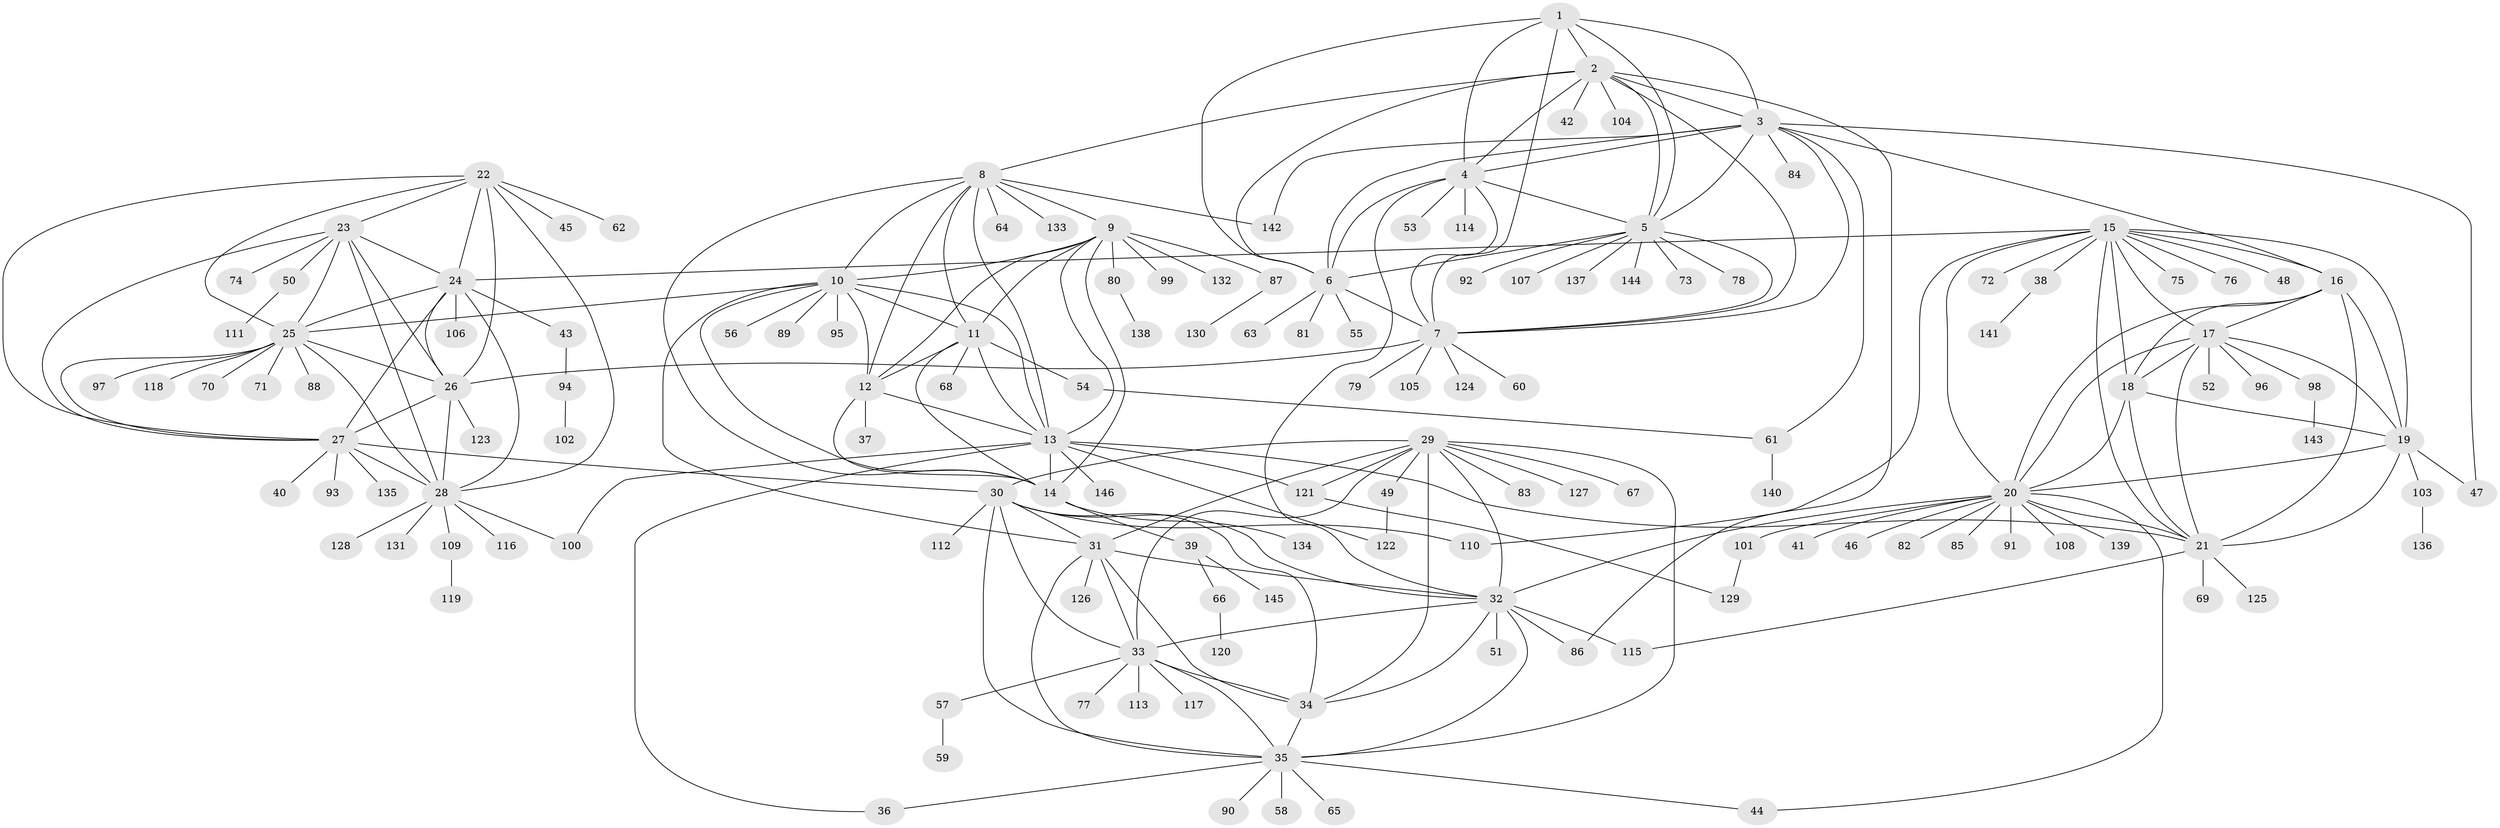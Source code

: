 // coarse degree distribution, {11: 0.038834951456310676, 7: 0.06796116504854369, 9: 0.038834951456310676, 2: 0.1262135922330097, 8: 0.07766990291262135, 1: 0.5825242718446602, 6: 0.02912621359223301, 10: 0.019417475728155338, 3: 0.009708737864077669, 14: 0.009708737864077669}
// Generated by graph-tools (version 1.1) at 2025/37/03/04/25 23:37:45]
// undirected, 146 vertices, 238 edges
graph export_dot {
  node [color=gray90,style=filled];
  1;
  2;
  3;
  4;
  5;
  6;
  7;
  8;
  9;
  10;
  11;
  12;
  13;
  14;
  15;
  16;
  17;
  18;
  19;
  20;
  21;
  22;
  23;
  24;
  25;
  26;
  27;
  28;
  29;
  30;
  31;
  32;
  33;
  34;
  35;
  36;
  37;
  38;
  39;
  40;
  41;
  42;
  43;
  44;
  45;
  46;
  47;
  48;
  49;
  50;
  51;
  52;
  53;
  54;
  55;
  56;
  57;
  58;
  59;
  60;
  61;
  62;
  63;
  64;
  65;
  66;
  67;
  68;
  69;
  70;
  71;
  72;
  73;
  74;
  75;
  76;
  77;
  78;
  79;
  80;
  81;
  82;
  83;
  84;
  85;
  86;
  87;
  88;
  89;
  90;
  91;
  92;
  93;
  94;
  95;
  96;
  97;
  98;
  99;
  100;
  101;
  102;
  103;
  104;
  105;
  106;
  107;
  108;
  109;
  110;
  111;
  112;
  113;
  114;
  115;
  116;
  117;
  118;
  119;
  120;
  121;
  122;
  123;
  124;
  125;
  126;
  127;
  128;
  129;
  130;
  131;
  132;
  133;
  134;
  135;
  136;
  137;
  138;
  139;
  140;
  141;
  142;
  143;
  144;
  145;
  146;
  1 -- 2;
  1 -- 3;
  1 -- 4;
  1 -- 5;
  1 -- 6;
  1 -- 7;
  2 -- 3;
  2 -- 4;
  2 -- 5;
  2 -- 6;
  2 -- 7;
  2 -- 8;
  2 -- 42;
  2 -- 86;
  2 -- 104;
  3 -- 4;
  3 -- 5;
  3 -- 6;
  3 -- 7;
  3 -- 16;
  3 -- 47;
  3 -- 61;
  3 -- 84;
  3 -- 142;
  4 -- 5;
  4 -- 6;
  4 -- 7;
  4 -- 32;
  4 -- 53;
  4 -- 114;
  5 -- 6;
  5 -- 7;
  5 -- 73;
  5 -- 78;
  5 -- 92;
  5 -- 107;
  5 -- 137;
  5 -- 144;
  6 -- 7;
  6 -- 55;
  6 -- 63;
  6 -- 81;
  7 -- 26;
  7 -- 60;
  7 -- 79;
  7 -- 105;
  7 -- 124;
  8 -- 9;
  8 -- 10;
  8 -- 11;
  8 -- 12;
  8 -- 13;
  8 -- 14;
  8 -- 64;
  8 -- 133;
  8 -- 142;
  9 -- 10;
  9 -- 11;
  9 -- 12;
  9 -- 13;
  9 -- 14;
  9 -- 80;
  9 -- 87;
  9 -- 99;
  9 -- 132;
  10 -- 11;
  10 -- 12;
  10 -- 13;
  10 -- 14;
  10 -- 25;
  10 -- 31;
  10 -- 56;
  10 -- 89;
  10 -- 95;
  11 -- 12;
  11 -- 13;
  11 -- 14;
  11 -- 54;
  11 -- 68;
  12 -- 13;
  12 -- 14;
  12 -- 37;
  13 -- 14;
  13 -- 21;
  13 -- 36;
  13 -- 100;
  13 -- 121;
  13 -- 122;
  13 -- 146;
  14 -- 39;
  14 -- 134;
  15 -- 16;
  15 -- 17;
  15 -- 18;
  15 -- 19;
  15 -- 20;
  15 -- 21;
  15 -- 24;
  15 -- 38;
  15 -- 48;
  15 -- 72;
  15 -- 75;
  15 -- 76;
  15 -- 110;
  16 -- 17;
  16 -- 18;
  16 -- 19;
  16 -- 20;
  16 -- 21;
  17 -- 18;
  17 -- 19;
  17 -- 20;
  17 -- 21;
  17 -- 52;
  17 -- 96;
  17 -- 98;
  18 -- 19;
  18 -- 20;
  18 -- 21;
  19 -- 20;
  19 -- 21;
  19 -- 47;
  19 -- 103;
  20 -- 21;
  20 -- 32;
  20 -- 41;
  20 -- 44;
  20 -- 46;
  20 -- 82;
  20 -- 85;
  20 -- 91;
  20 -- 101;
  20 -- 108;
  20 -- 139;
  21 -- 69;
  21 -- 115;
  21 -- 125;
  22 -- 23;
  22 -- 24;
  22 -- 25;
  22 -- 26;
  22 -- 27;
  22 -- 28;
  22 -- 45;
  22 -- 62;
  23 -- 24;
  23 -- 25;
  23 -- 26;
  23 -- 27;
  23 -- 28;
  23 -- 50;
  23 -- 74;
  24 -- 25;
  24 -- 26;
  24 -- 27;
  24 -- 28;
  24 -- 43;
  24 -- 106;
  25 -- 26;
  25 -- 27;
  25 -- 28;
  25 -- 70;
  25 -- 71;
  25 -- 88;
  25 -- 97;
  25 -- 118;
  26 -- 27;
  26 -- 28;
  26 -- 123;
  27 -- 28;
  27 -- 30;
  27 -- 40;
  27 -- 93;
  27 -- 135;
  28 -- 100;
  28 -- 109;
  28 -- 116;
  28 -- 128;
  28 -- 131;
  29 -- 30;
  29 -- 31;
  29 -- 32;
  29 -- 33;
  29 -- 34;
  29 -- 35;
  29 -- 49;
  29 -- 67;
  29 -- 83;
  29 -- 121;
  29 -- 127;
  30 -- 31;
  30 -- 32;
  30 -- 33;
  30 -- 34;
  30 -- 35;
  30 -- 110;
  30 -- 112;
  31 -- 32;
  31 -- 33;
  31 -- 34;
  31 -- 35;
  31 -- 126;
  32 -- 33;
  32 -- 34;
  32 -- 35;
  32 -- 51;
  32 -- 86;
  32 -- 115;
  33 -- 34;
  33 -- 35;
  33 -- 57;
  33 -- 77;
  33 -- 113;
  33 -- 117;
  34 -- 35;
  35 -- 36;
  35 -- 44;
  35 -- 58;
  35 -- 65;
  35 -- 90;
  38 -- 141;
  39 -- 66;
  39 -- 145;
  43 -- 94;
  49 -- 122;
  50 -- 111;
  54 -- 61;
  57 -- 59;
  61 -- 140;
  66 -- 120;
  80 -- 138;
  87 -- 130;
  94 -- 102;
  98 -- 143;
  101 -- 129;
  103 -- 136;
  109 -- 119;
  121 -- 129;
}
